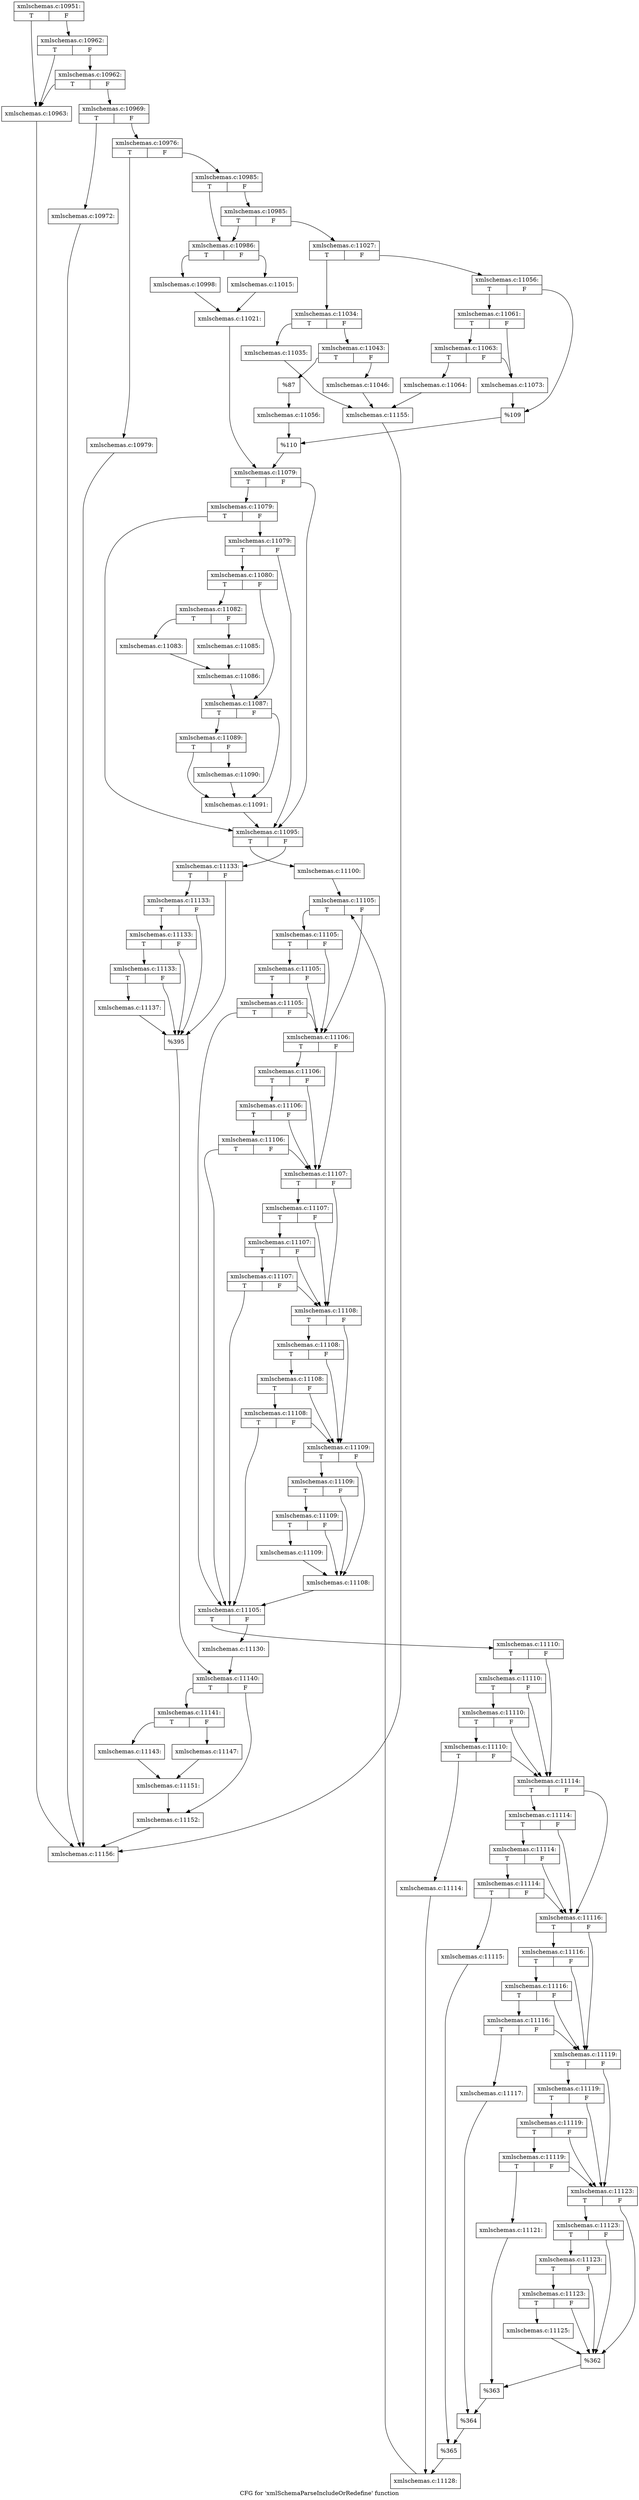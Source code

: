 digraph "CFG for 'xmlSchemaParseIncludeOrRedefine' function" {
	label="CFG for 'xmlSchemaParseIncludeOrRedefine' function";

	Node0x4bcdc30 [shape=record,label="{xmlschemas.c:10951:|{<s0>T|<s1>F}}"];
	Node0x4bcdc30:s0 -> Node0x4bd1980;
	Node0x4bcdc30:s1 -> Node0x4bd1aa0;
	Node0x4bd1aa0 [shape=record,label="{xmlschemas.c:10962:|{<s0>T|<s1>F}}"];
	Node0x4bd1aa0:s0 -> Node0x4bd1980;
	Node0x4bd1aa0:s1 -> Node0x4bd1a20;
	Node0x4bd1a20 [shape=record,label="{xmlschemas.c:10962:|{<s0>T|<s1>F}}"];
	Node0x4bd1a20:s0 -> Node0x4bd1980;
	Node0x4bd1a20:s1 -> Node0x4bd19d0;
	Node0x4bd1980 [shape=record,label="{xmlschemas.c:10963:}"];
	Node0x4bd1980 -> Node0x4bce0b0;
	Node0x4bd19d0 [shape=record,label="{xmlschemas.c:10969:|{<s0>T|<s1>F}}"];
	Node0x4bd19d0:s0 -> Node0x4bd2ac0;
	Node0x4bd19d0:s1 -> Node0x4bd2fd0;
	Node0x4bd2ac0 [shape=record,label="{xmlschemas.c:10972:}"];
	Node0x4bd2ac0 -> Node0x4bce0b0;
	Node0x4bd2fd0 [shape=record,label="{xmlschemas.c:10976:|{<s0>T|<s1>F}}"];
	Node0x4bd2fd0:s0 -> Node0x4bd3690;
	Node0x4bd2fd0:s1 -> Node0x4bd3840;
	Node0x4bd3690 [shape=record,label="{xmlschemas.c:10979:}"];
	Node0x4bd3690 -> Node0x4bce0b0;
	Node0x4bd3840 [shape=record,label="{xmlschemas.c:10985:|{<s0>T|<s1>F}}"];
	Node0x4bd3840:s0 -> Node0x4bd3cf0;
	Node0x4bd3840:s1 -> Node0x4bd3de0;
	Node0x4bd3de0 [shape=record,label="{xmlschemas.c:10985:|{<s0>T|<s1>F}}"];
	Node0x4bd3de0:s0 -> Node0x4bd3cf0;
	Node0x4bd3de0:s1 -> Node0x4bd3d90;
	Node0x4bd3cf0 [shape=record,label="{xmlschemas.c:10986:|{<s0>T|<s1>F}}"];
	Node0x4bd3cf0:s0 -> Node0x4bd4480;
	Node0x4bd3cf0:s1 -> Node0x4bd4520;
	Node0x4bd4480 [shape=record,label="{xmlschemas.c:10998:}"];
	Node0x4bd4480 -> Node0x4bd44d0;
	Node0x4bd4520 [shape=record,label="{xmlschemas.c:11015:}"];
	Node0x4bd4520 -> Node0x4bd44d0;
	Node0x4bd44d0 [shape=record,label="{xmlschemas.c:11021:}"];
	Node0x4bd44d0 -> Node0x4bd3d40;
	Node0x4bd3d90 [shape=record,label="{xmlschemas.c:11027:|{<s0>T|<s1>F}}"];
	Node0x4bd3d90:s0 -> Node0x4bd58f0;
	Node0x4bd3d90:s1 -> Node0x4bd5990;
	Node0x4bd58f0 [shape=record,label="{xmlschemas.c:11034:|{<s0>T|<s1>F}}"];
	Node0x4bd58f0:s0 -> Node0x4bd5e80;
	Node0x4bd58f0:s1 -> Node0x4bd5f20;
	Node0x4bd5e80 [shape=record,label="{xmlschemas.c:11035:}"];
	Node0x4bd5e80 -> Node0x4bd71a0;
	Node0x4bd5f20 [shape=record,label="{xmlschemas.c:11043:|{<s0>T|<s1>F}}"];
	Node0x4bd5f20:s0 -> Node0x4bd7360;
	Node0x4bd5f20:s1 -> Node0x4bd7310;
	Node0x4bd7310 [shape=record,label="{xmlschemas.c:11046:}"];
	Node0x4bd7310 -> Node0x4bd71a0;
	Node0x4bd7360 [shape=record,label="{%87}"];
	Node0x4bd7360 -> Node0x4bd5ed0;
	Node0x4bd5ed0 [shape=record,label="{xmlschemas.c:11056:}"];
	Node0x4bd5ed0 -> Node0x4bd5940;
	Node0x4bd5990 [shape=record,label="{xmlschemas.c:11056:|{<s0>T|<s1>F}}"];
	Node0x4bd5990:s0 -> Node0x4bd85f0;
	Node0x4bd5990:s1 -> Node0x4bd8640;
	Node0x4bd85f0 [shape=record,label="{xmlschemas.c:11061:|{<s0>T|<s1>F}}"];
	Node0x4bd85f0:s0 -> Node0x4bd8ce0;
	Node0x4bd85f0:s1 -> Node0x4bd8c90;
	Node0x4bd8ce0 [shape=record,label="{xmlschemas.c:11063:|{<s0>T|<s1>F}}"];
	Node0x4bd8ce0:s0 -> Node0x4bd8c40;
	Node0x4bd8ce0:s1 -> Node0x4bd8c90;
	Node0x4bd8c40 [shape=record,label="{xmlschemas.c:11064:}"];
	Node0x4bd8c40 -> Node0x4bd71a0;
	Node0x4bd8c90 [shape=record,label="{xmlschemas.c:11073:}"];
	Node0x4bd8c90 -> Node0x4bd8640;
	Node0x4bd8640 [shape=record,label="{%109}"];
	Node0x4bd8640 -> Node0x4bd5940;
	Node0x4bd5940 [shape=record,label="{%110}"];
	Node0x4bd5940 -> Node0x4bd3d40;
	Node0x4bd3d40 [shape=record,label="{xmlschemas.c:11079:|{<s0>T|<s1>F}}"];
	Node0x4bd3d40:s0 -> Node0x4bdb390;
	Node0x4bd3d40:s1 -> Node0x4bd9740;
	Node0x4bdb390 [shape=record,label="{xmlschemas.c:11079:|{<s0>T|<s1>F}}"];
	Node0x4bdb390:s0 -> Node0x4bd9740;
	Node0x4bdb390:s1 -> Node0x4bdb310;
	Node0x4bdb310 [shape=record,label="{xmlschemas.c:11079:|{<s0>T|<s1>F}}"];
	Node0x4bdb310:s0 -> Node0x482fc10;
	Node0x4bdb310:s1 -> Node0x4bd9740;
	Node0x482fc10 [shape=record,label="{xmlschemas.c:11080:|{<s0>T|<s1>F}}"];
	Node0x482fc10:s0 -> Node0x4bdbd20;
	Node0x482fc10:s1 -> Node0x4bdbd70;
	Node0x4bdbd20 [shape=record,label="{xmlschemas.c:11082:|{<s0>T|<s1>F}}"];
	Node0x4bdbd20:s0 -> Node0x4bdc010;
	Node0x4bdbd20:s1 -> Node0x4bdc0b0;
	Node0x4bdc010 [shape=record,label="{xmlschemas.c:11083:}"];
	Node0x4bdc010 -> Node0x4bdc060;
	Node0x4bdc0b0 [shape=record,label="{xmlschemas.c:11085:}"];
	Node0x4bdc0b0 -> Node0x4bdc060;
	Node0x4bdc060 [shape=record,label="{xmlschemas.c:11086:}"];
	Node0x4bdc060 -> Node0x4bdbd70;
	Node0x4bdbd70 [shape=record,label="{xmlschemas.c:11087:|{<s0>T|<s1>F}}"];
	Node0x4bdbd70:s0 -> Node0x4bdd010;
	Node0x4bdbd70:s1 -> Node0x4bdcfc0;
	Node0x4bdd010 [shape=record,label="{xmlschemas.c:11089:|{<s0>T|<s1>F}}"];
	Node0x4bdd010:s0 -> Node0x4bdcfc0;
	Node0x4bdd010:s1 -> Node0x4bdcf70;
	Node0x4bdcf70 [shape=record,label="{xmlschemas.c:11090:}"];
	Node0x4bdcf70 -> Node0x4bdcfc0;
	Node0x4bdcfc0 [shape=record,label="{xmlschemas.c:11091:}"];
	Node0x4bdcfc0 -> Node0x4bd9740;
	Node0x4bd9740 [shape=record,label="{xmlschemas.c:11095:|{<s0>T|<s1>F}}"];
	Node0x4bd9740:s0 -> Node0x4bddc10;
	Node0x4bd9740:s1 -> Node0x4bddcb0;
	Node0x4bddc10 [shape=record,label="{xmlschemas.c:11100:}"];
	Node0x4bddc10 -> Node0x4bde480;
	Node0x4bde480 [shape=record,label="{xmlschemas.c:11105:|{<s0>T|<s1>F}}"];
	Node0x4bde480:s0 -> Node0x4bdea10;
	Node0x4bde480:s1 -> Node0x4bde8c0;
	Node0x4bdea10 [shape=record,label="{xmlschemas.c:11105:|{<s0>T|<s1>F}}"];
	Node0x4bdea10:s0 -> Node0x4bde9c0;
	Node0x4bdea10:s1 -> Node0x4bde8c0;
	Node0x4bde9c0 [shape=record,label="{xmlschemas.c:11105:|{<s0>T|<s1>F}}"];
	Node0x4bde9c0:s0 -> Node0x4bde940;
	Node0x4bde9c0:s1 -> Node0x4bde8c0;
	Node0x4bde940 [shape=record,label="{xmlschemas.c:11105:|{<s0>T|<s1>F}}"];
	Node0x4bde940:s0 -> Node0x4bde720;
	Node0x4bde940:s1 -> Node0x4bde8c0;
	Node0x4bde8c0 [shape=record,label="{xmlschemas.c:11106:|{<s0>T|<s1>F}}"];
	Node0x4bde8c0:s0 -> Node0x4bdf590;
	Node0x4bde8c0:s1 -> Node0x4bde840;
	Node0x4bdf590 [shape=record,label="{xmlschemas.c:11106:|{<s0>T|<s1>F}}"];
	Node0x4bdf590:s0 -> Node0x4bdf540;
	Node0x4bdf590:s1 -> Node0x4bde840;
	Node0x4bdf540 [shape=record,label="{xmlschemas.c:11106:|{<s0>T|<s1>F}}"];
	Node0x4bdf540:s0 -> Node0x4bdf4f0;
	Node0x4bdf540:s1 -> Node0x4bde840;
	Node0x4bdf4f0 [shape=record,label="{xmlschemas.c:11106:|{<s0>T|<s1>F}}"];
	Node0x4bdf4f0:s0 -> Node0x4bde720;
	Node0x4bdf4f0:s1 -> Node0x4bde840;
	Node0x4bde840 [shape=record,label="{xmlschemas.c:11107:|{<s0>T|<s1>F}}"];
	Node0x4bde840:s0 -> Node0x4be0210;
	Node0x4bde840:s1 -> Node0x4bde7c0;
	Node0x4be0210 [shape=record,label="{xmlschemas.c:11107:|{<s0>T|<s1>F}}"];
	Node0x4be0210:s0 -> Node0x4be01c0;
	Node0x4be0210:s1 -> Node0x4bde7c0;
	Node0x4be01c0 [shape=record,label="{xmlschemas.c:11107:|{<s0>T|<s1>F}}"];
	Node0x4be01c0:s0 -> Node0x4be0170;
	Node0x4be01c0:s1 -> Node0x4bde7c0;
	Node0x4be0170 [shape=record,label="{xmlschemas.c:11107:|{<s0>T|<s1>F}}"];
	Node0x4be0170:s0 -> Node0x4bde720;
	Node0x4be0170:s1 -> Node0x4bde7c0;
	Node0x4bde7c0 [shape=record,label="{xmlschemas.c:11108:|{<s0>T|<s1>F}}"];
	Node0x4bde7c0:s0 -> Node0x4be0e90;
	Node0x4bde7c0:s1 -> Node0x4bde770;
	Node0x4be0e90 [shape=record,label="{xmlschemas.c:11108:|{<s0>T|<s1>F}}"];
	Node0x4be0e90:s0 -> Node0x4be0e40;
	Node0x4be0e90:s1 -> Node0x4bde770;
	Node0x4be0e40 [shape=record,label="{xmlschemas.c:11108:|{<s0>T|<s1>F}}"];
	Node0x4be0e40:s0 -> Node0x4be0df0;
	Node0x4be0e40:s1 -> Node0x4bde770;
	Node0x4be0df0 [shape=record,label="{xmlschemas.c:11108:|{<s0>T|<s1>F}}"];
	Node0x4be0df0:s0 -> Node0x4bde720;
	Node0x4be0df0:s1 -> Node0x4bde770;
	Node0x4bde770 [shape=record,label="{xmlschemas.c:11109:|{<s0>T|<s1>F}}"];
	Node0x4bde770:s0 -> Node0x4be1cc0;
	Node0x4bde770:s1 -> Node0x4be1ad0;
	Node0x4be1cc0 [shape=record,label="{xmlschemas.c:11109:|{<s0>T|<s1>F}}"];
	Node0x4be1cc0:s0 -> Node0x4be1c70;
	Node0x4be1cc0:s1 -> Node0x4be1ad0;
	Node0x4be1c70 [shape=record,label="{xmlschemas.c:11109:|{<s0>T|<s1>F}}"];
	Node0x4be1c70:s0 -> Node0x4be1c20;
	Node0x4be1c70:s1 -> Node0x4be1ad0;
	Node0x4be1c20 [shape=record,label="{xmlschemas.c:11109:}"];
	Node0x4be1c20 -> Node0x4be1ad0;
	Node0x4be1ad0 [shape=record,label="{xmlschemas.c:11108:}"];
	Node0x4be1ad0 -> Node0x4bde720;
	Node0x4bde720 [shape=record,label="{xmlschemas.c:11105:|{<s0>T|<s1>F}}"];
	Node0x4bde720:s0 -> Node0x4be2490;
	Node0x4bde720:s1 -> Node0x4bde6a0;
	Node0x4be2490 [shape=record,label="{xmlschemas.c:11110:|{<s0>T|<s1>F}}"];
	Node0x4be2490:s0 -> Node0x4be2de0;
	Node0x4be2490:s1 -> Node0x4be2cc0;
	Node0x4be2de0 [shape=record,label="{xmlschemas.c:11110:|{<s0>T|<s1>F}}"];
	Node0x4be2de0:s0 -> Node0x4be2d90;
	Node0x4be2de0:s1 -> Node0x4be2cc0;
	Node0x4be2d90 [shape=record,label="{xmlschemas.c:11110:|{<s0>T|<s1>F}}"];
	Node0x4be2d90:s0 -> Node0x4be2d10;
	Node0x4be2d90:s1 -> Node0x4be2cc0;
	Node0x4be2d10 [shape=record,label="{xmlschemas.c:11110:|{<s0>T|<s1>F}}"];
	Node0x4be2d10:s0 -> Node0x4be2c20;
	Node0x4be2d10:s1 -> Node0x4be2cc0;
	Node0x4be2c20 [shape=record,label="{xmlschemas.c:11114:}"];
	Node0x4be2c20 -> Node0x4be2c70;
	Node0x4be2cc0 [shape=record,label="{xmlschemas.c:11114:|{<s0>T|<s1>F}}"];
	Node0x4be2cc0:s0 -> Node0x4be3cc0;
	Node0x4be2cc0:s1 -> Node0x4be3ba0;
	Node0x4be3cc0 [shape=record,label="{xmlschemas.c:11114:|{<s0>T|<s1>F}}"];
	Node0x4be3cc0:s0 -> Node0x4be3c70;
	Node0x4be3cc0:s1 -> Node0x4be3ba0;
	Node0x4be3c70 [shape=record,label="{xmlschemas.c:11114:|{<s0>T|<s1>F}}"];
	Node0x4be3c70:s0 -> Node0x4be3bf0;
	Node0x4be3c70:s1 -> Node0x4be3ba0;
	Node0x4be3bf0 [shape=record,label="{xmlschemas.c:11114:|{<s0>T|<s1>F}}"];
	Node0x4be3bf0:s0 -> Node0x4be3b00;
	Node0x4be3bf0:s1 -> Node0x4be3ba0;
	Node0x4be3b00 [shape=record,label="{xmlschemas.c:11115:}"];
	Node0x4be3b00 -> Node0x4be3b50;
	Node0x4be3ba0 [shape=record,label="{xmlschemas.c:11116:|{<s0>T|<s1>F}}"];
	Node0x4be3ba0:s0 -> Node0x4be4ee0;
	Node0x4be3ba0:s1 -> Node0x4be4dc0;
	Node0x4be4ee0 [shape=record,label="{xmlschemas.c:11116:|{<s0>T|<s1>F}}"];
	Node0x4be4ee0:s0 -> Node0x4be4e90;
	Node0x4be4ee0:s1 -> Node0x4be4dc0;
	Node0x4be4e90 [shape=record,label="{xmlschemas.c:11116:|{<s0>T|<s1>F}}"];
	Node0x4be4e90:s0 -> Node0x4be4e10;
	Node0x4be4e90:s1 -> Node0x4be4dc0;
	Node0x4be4e10 [shape=record,label="{xmlschemas.c:11116:|{<s0>T|<s1>F}}"];
	Node0x4be4e10:s0 -> Node0x4be4d20;
	Node0x4be4e10:s1 -> Node0x4be4dc0;
	Node0x4be4d20 [shape=record,label="{xmlschemas.c:11117:}"];
	Node0x4be4d20 -> Node0x4be4d70;
	Node0x4be4dc0 [shape=record,label="{xmlschemas.c:11119:|{<s0>T|<s1>F}}"];
	Node0x4be4dc0:s0 -> Node0x4be6100;
	Node0x4be4dc0:s1 -> Node0x4be5fe0;
	Node0x4be6100 [shape=record,label="{xmlschemas.c:11119:|{<s0>T|<s1>F}}"];
	Node0x4be6100:s0 -> Node0x4be60b0;
	Node0x4be6100:s1 -> Node0x4be5fe0;
	Node0x4be60b0 [shape=record,label="{xmlschemas.c:11119:|{<s0>T|<s1>F}}"];
	Node0x4be60b0:s0 -> Node0x4be6030;
	Node0x4be60b0:s1 -> Node0x4be5fe0;
	Node0x4be6030 [shape=record,label="{xmlschemas.c:11119:|{<s0>T|<s1>F}}"];
	Node0x4be6030:s0 -> Node0x4be5f40;
	Node0x4be6030:s1 -> Node0x4be5fe0;
	Node0x4be5f40 [shape=record,label="{xmlschemas.c:11121:}"];
	Node0x4be5f40 -> Node0x4be5f90;
	Node0x4be5fe0 [shape=record,label="{xmlschemas.c:11123:|{<s0>T|<s1>F}}"];
	Node0x4be5fe0:s0 -> Node0x4be7290;
	Node0x4be5fe0:s1 -> Node0x4be7170;
	Node0x4be7290 [shape=record,label="{xmlschemas.c:11123:|{<s0>T|<s1>F}}"];
	Node0x4be7290:s0 -> Node0x4be7240;
	Node0x4be7290:s1 -> Node0x4be7170;
	Node0x4be7240 [shape=record,label="{xmlschemas.c:11123:|{<s0>T|<s1>F}}"];
	Node0x4be7240:s0 -> Node0x4be71c0;
	Node0x4be7240:s1 -> Node0x4be7170;
	Node0x4be71c0 [shape=record,label="{xmlschemas.c:11123:|{<s0>T|<s1>F}}"];
	Node0x4be71c0:s0 -> Node0x4be7120;
	Node0x4be71c0:s1 -> Node0x4be7170;
	Node0x4be7120 [shape=record,label="{xmlschemas.c:11125:}"];
	Node0x4be7120 -> Node0x4be7170;
	Node0x4be7170 [shape=record,label="{%362}"];
	Node0x4be7170 -> Node0x4be5f90;
	Node0x4be5f90 [shape=record,label="{%363}"];
	Node0x4be5f90 -> Node0x4be4d70;
	Node0x4be4d70 [shape=record,label="{%364}"];
	Node0x4be4d70 -> Node0x4be3b50;
	Node0x4be3b50 [shape=record,label="{%365}"];
	Node0x4be3b50 -> Node0x4be2c70;
	Node0x4be2c70 [shape=record,label="{xmlschemas.c:11128:}"];
	Node0x4be2c70 -> Node0x4bde480;
	Node0x4bde6a0 [shape=record,label="{xmlschemas.c:11130:}"];
	Node0x4bde6a0 -> Node0x4bddc60;
	Node0x4bddcb0 [shape=record,label="{xmlschemas.c:11133:|{<s0>T|<s1>F}}"];
	Node0x4bddcb0:s0 -> Node0x4d76fa0;
	Node0x4bddcb0:s1 -> Node0x4d76e80;
	Node0x4d76fa0 [shape=record,label="{xmlschemas.c:11133:|{<s0>T|<s1>F}}"];
	Node0x4d76fa0:s0 -> Node0x4d76f50;
	Node0x4d76fa0:s1 -> Node0x4d76e80;
	Node0x4d76f50 [shape=record,label="{xmlschemas.c:11133:|{<s0>T|<s1>F}}"];
	Node0x4d76f50:s0 -> Node0x4d76ed0;
	Node0x4d76f50:s1 -> Node0x4d76e80;
	Node0x4d76ed0 [shape=record,label="{xmlschemas.c:11133:|{<s0>T|<s1>F}}"];
	Node0x4d76ed0:s0 -> Node0x4d76e30;
	Node0x4d76ed0:s1 -> Node0x4d76e80;
	Node0x4d76e30 [shape=record,label="{xmlschemas.c:11137:}"];
	Node0x4d76e30 -> Node0x4d76e80;
	Node0x4d76e80 [shape=record,label="{%395}"];
	Node0x4d76e80 -> Node0x4bddc60;
	Node0x4bddc60 [shape=record,label="{xmlschemas.c:11140:|{<s0>T|<s1>F}}"];
	Node0x4bddc60:s0 -> Node0x4d780b0;
	Node0x4bddc60:s1 -> Node0x4d78100;
	Node0x4d780b0 [shape=record,label="{xmlschemas.c:11141:|{<s0>T|<s1>F}}"];
	Node0x4d780b0:s0 -> Node0x4d785d0;
	Node0x4d780b0:s1 -> Node0x4d78670;
	Node0x4d785d0 [shape=record,label="{xmlschemas.c:11143:}"];
	Node0x4d785d0 -> Node0x4d78620;
	Node0x4d78670 [shape=record,label="{xmlschemas.c:11147:}"];
	Node0x4d78670 -> Node0x4d78620;
	Node0x4d78620 [shape=record,label="{xmlschemas.c:11151:}"];
	Node0x4d78620 -> Node0x4d78100;
	Node0x4d78100 [shape=record,label="{xmlschemas.c:11152:}"];
	Node0x4d78100 -> Node0x4bce0b0;
	Node0x4bd71a0 [shape=record,label="{xmlschemas.c:11155:}"];
	Node0x4bd71a0 -> Node0x4bce0b0;
	Node0x4bce0b0 [shape=record,label="{xmlschemas.c:11156:}"];
}
